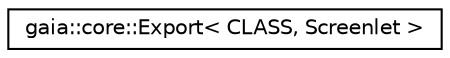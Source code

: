digraph G
{
  edge [fontname="Helvetica",fontsize="10",labelfontname="Helvetica",labelfontsize="10"];
  node [fontname="Helvetica",fontsize="10",shape=record];
  rankdir=LR;
  Node1 [label="gaia::core::Export\< CLASS, Screenlet \>",height=0.2,width=0.4,color="black", fillcolor="white", style="filled",URL="$dd/d13/classgaia_1_1core_1_1_export_3_01_c_l_a_s_s_00_01_screenlet_01_4.html"];
}
